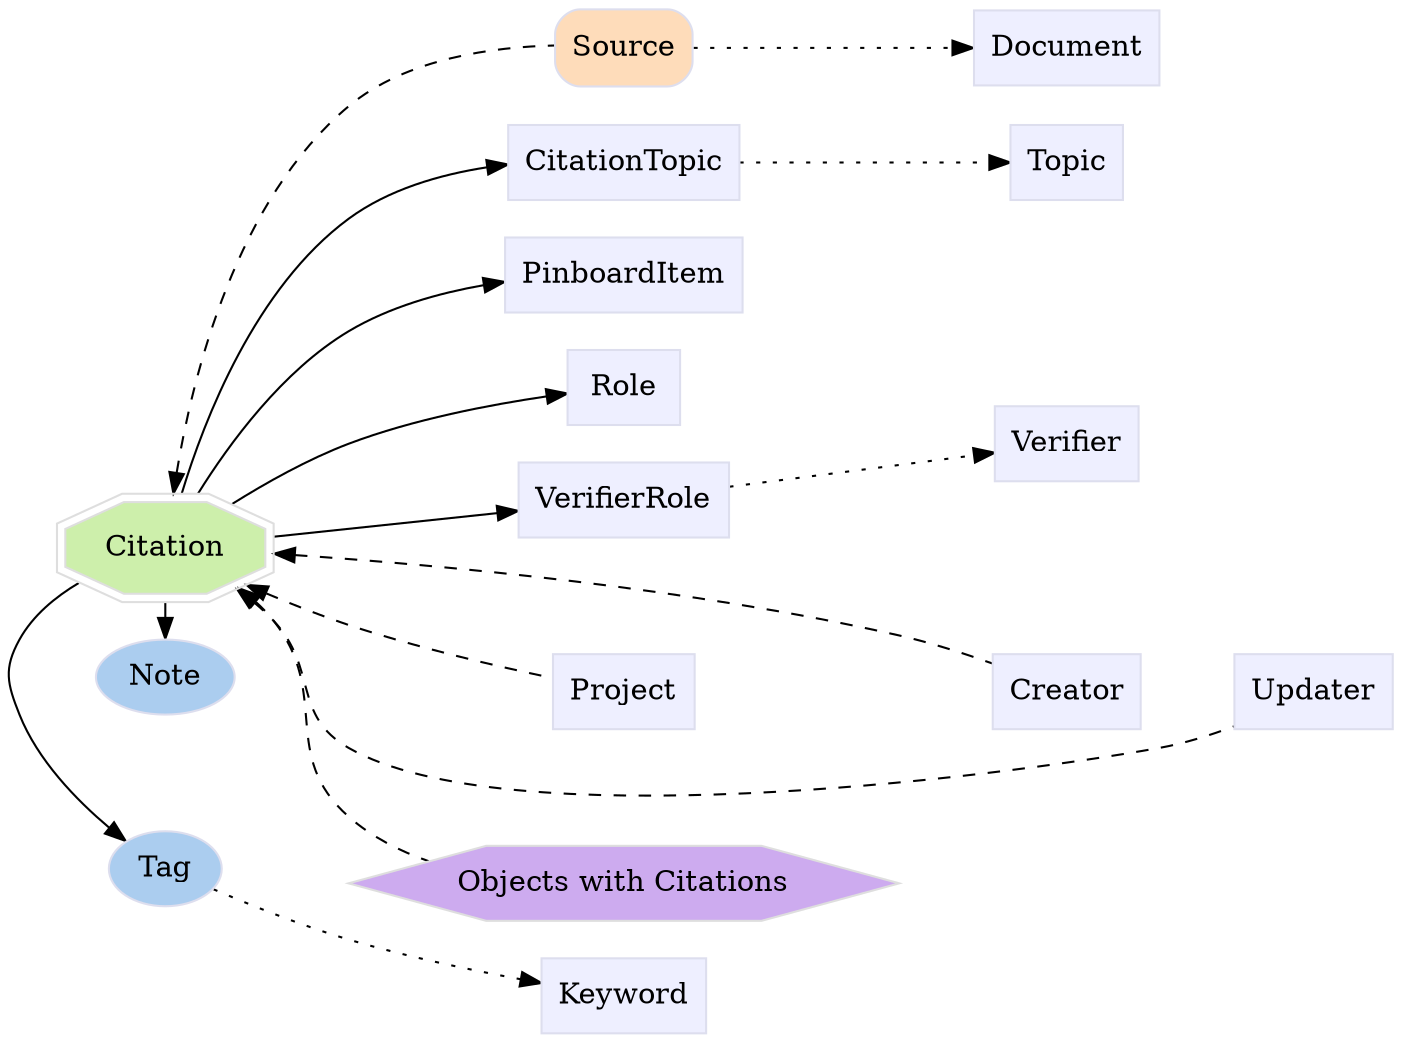 digraph Citation {
	graph [bb="0,0,576.42,491.5",
		label="",
		outputorder=edgesfirst,
		rankdir=LR
	];
	node [label="\N"];
	subgraph annotator_cluster {
		graph [rank=min];
		Citation	[color="#dedede",
			fillcolor="#cdefab",
			group=target,
			height=0.61111,
			href="/develop/Data/models.html#citation",
			label=Citation,
			pos="71.273,233",
			shape=doubleoctagon,
			style=filled,
			target=_top,
			width=1.3319];
		Tag	[color="#dddeee",
			fillcolor="#abcdef",
			group=annotator,
			height=0.5,
			href="/develop/Data/models.html#tag",
			label=Tag,
			pos="71.273,81",
			shape=oval,
			style=filled,
			target=_top,
			width=0.75];
		Note	[color="#dddeee",
			fillcolor="#abcdef",
			group=annotator,
			height=0.5,
			href="/develop/Data/models.html#note",
			label=Note,
			pos="71.273,175",
			shape=oval,
			style=filled,
			target=_top,
			width=0.80088];
	}
	subgraph core {
		Source	[color="#dddeee",
			fillcolor="#fedcba",
			group=core,
			height=0.51389,
			href="/develop/Data/models.html#source",
			label=Source,
			pos="263.57,473",
			shape=Mrecord,
			style=filled,
			target=_top,
			width=0.75];
	}
	subgraph supporting {
		CitationTopic	[color="#dddeee",
			fillcolor="#eeefff",
			group=supporting,
			height=0.5,
			href="/develop/Data/models.html#citation-topic",
			label=CitationTopic,
			pos="263.57,418",
			shape=box,
			style=filled,
			target=_top,
			width=1.2639];
		Document	[color="#dddeee",
			fillcolor="#eeefff",
			group=supporting,
			height=0.5,
			href="/develop/Data/models.html#document",
			label=Document,
			pos="444.42,473",
			shape=box,
			style=filled,
			target=_top,
			width=1.0139];
		Keyword	[color="#dddeee",
			fillcolor="#eeefff",
			group=supporting,
			height=0.5,
			href="/develop/Data/models.html#keyword",
			label=Keyword,
			pos="263.57,18",
			shape=box,
			style=filled,
			target=_top,
			width=0.92014];
		PinboardItem	[color="#dddeee",
			fillcolor="#eeefff",
			group=supporting,
			height=0.5,
			href="/develop/Data/models.html#pinboard-item",
			label=PinboardItem,
			pos="263.57,364",
			shape=box,
			style=filled,
			target=_top,
			width=1.2535];
		Role	[color="#dddeee",
			fillcolor="#eeefff",
			group=supporting,
			height=0.5,
			href="/develop/Data/models.html#role",
			label=Role,
			pos="263.57,310",
			shape=box,
			style=filled,
			target=_top,
			width=0.75];
		Topic	[color="#dddeee",
			fillcolor="#eeefff",
			group=supporting,
			height=0.5,
			href="/develop/Data/models.html#topic",
			label=Topic,
			pos="444.42,418",
			shape=box,
			style=filled,
			target=_top,
			width=0.75];
		VerifierRole	[color="#dddeee",
			fillcolor="#eeefff",
			group=supporting,
			height=0.5,
			href="/develop/Data/models.html#verifier-role",
			label=VerifierRole,
			pos="263.57,256",
			shape=box,
			style=filled,
			target=_top,
			width=1.1493];
		Verifier	[color="#dddeee",
			fillcolor="#eeefff",
			group=supporting,
			height=0.5,
			href="/develop/Data/models.html#verifier",
			label=Verifier,
			pos="444.42,283",
			shape=box,
			style=filled,
			target=_top,
			width=0.79514];
		Creator	[color="#dddeee",
			fillcolor="#eeefff",
			group=supporting,
			height=0.5,
			href="/develop/Data/models.html#creator",
			label=Creator,
			pos="444.42,164",
			shape=box,
			style=filled,
			target=_top,
			width=0.78472];
		Project	[color="#dddeee",
			fillcolor="#eeefff",
			group=supporting,
			height=0.5,
			href="/develop/Data/models.html#project",
			label=Project,
			pos="263.57,164",
			shape=box,
			style=filled,
			target=_top,
			width=0.75347];
		Updater	[color="#dddeee",
			fillcolor="#eeefff",
			group=supporting,
			height=0.5,
			href="/develop/Data/models.html#updater",
			label=Updater,
			pos="546.67,164",
			shape=box,
			style=filled,
			target=_top,
			width=0.82639];
	}
	Citation -> Tag	[pos="e,53.617,94.779 33.235,218.59 22.256,212.45 11.565,204.09 5.3241,193 -2.5257,179.06 -0.27265,171.99 5.3241,157 13.344,135.52 30.474,\
116.09 45.265,102.25"];
	Citation -> Note	[pos="e,71.273,193.12 71.273,210.57 71.273,208.57 71.273,206.57 71.273,204.57"];
	Citation -> Source	[dir=back,
		pos="s,74.427,255.32 75.981,266.67 82.972,313.59 102.5,398.15 155.22,445 177.68,464.96 212.63,470.99 236.51,472.66",
		style=dashed];
	Citation -> CitationTopic	[pos="e,217.62,415.06 77.715,255.38 87.301,289.9 110.55,355.84 155.22,391 169.78,402.46 188.61,409.12 206.41,412.97"];
	Citation -> PinboardItem	[pos="e,218.19,359.43 84.119,255.26 97.983,279.13 123.18,316.37 155.22,337 170.67,346.95 189.55,353.23 207.15,357.2"];
	Citation -> Role	[pos="e,236.28,305.64 98.845,251.8 114.61,262.23 135.35,274.73 155.22,283 177.68,292.35 204.17,299.05 225.21,303.44"];
	Citation -> VerifierRole	[pos="e,221.87,251.08 119.31,238.69 146.98,242.03 182.01,246.26 210.5,249.71"];
	Citation -> Creator	[dir=back,
		pos="s,119.61,229.63 130.92,228.65 191.88,223.23 289.68,212.01 371.92,191 386.7,187.22 402.63,181.39 415.69,176.11",
		style=dashed];
	Citation -> Project	[dir=back,
		pos="s,105.76,216.87 115.96,212.24 128.5,206.63 142.28,200.79 155.22,196 182.39,185.94 214.3,176.75 236.23,170.82",
		style=dashed];
	Citation -> Updater	[dir=back,
		pos="s,102.77,215.98 111.67,209.17 114.35,206.9 116.91,204.5 119.22,202 141.65,177.76 126.77,153.77 155.22,137 217.58,100.26 409.95,122.8 \
480.92,137 492.98,139.41 505.6,144.13 516.47,148.95",
		style=dashed];
	"Objects with Citations"	[color="#dedede",
		fillcolor="#cdabef",
		group=polymorphic,
		height=0.5,
		href="/develop/Data/models.html#objects with citation",
		label="Objects with Citations",
		pos="263.57,72",
		shape=hexagon,
		style=filled,
		target=_top,
		width=3.0096];
	Citation -> "Objects with Citations"	[dir=back,
		pos="s,103.89,216.18 112.57,209.13 114.98,206.89 117.23,204.51 119.22,202 148.02,165.62 121.4,135.77 155.22,104 164.86,94.945 176.95,\
88.443 189.51,83.776",
		style=dashed];
	Tag -> Keyword	[pos="e,230.23,24.687 93.722,70.538 110.25,62.762 133.82,52.281 155.22,45 175.9,37.963 199.39,31.851 219.11,27.231",
		style=dotted];
	Source -> Document	[pos="e,407.65,473 290.96,473 318.6,473 362.59,473 396.22,473",
		style=dotted];
	CitationTopic -> Topic	[pos="e,417.03,418 309.24,418 338.93,418 377.5,418 405.66,418",
		style=dotted];
	Role -> Verifier	[pos="e,415.44,287.22 290.96,306.02 320.9,301.5 370.03,294.08 404.4,288.89",
		style=invis];
	VerifierRole -> Verifier	[pos="e,415.51,278.79 305.15,262.13 334.9,266.62 375.06,272.68 404.43,277.11",
		style=dotted];
	Creator -> Updater	[pos="e,516.7,164 473.08,164 483.03,164 494.49,164 505.31,164",
		style=invis];
	Project -> Creator	[pos="e,415.74,164 290.96,164 320.86,164 369.89,164 404.25,164",
		style=invis];
}
